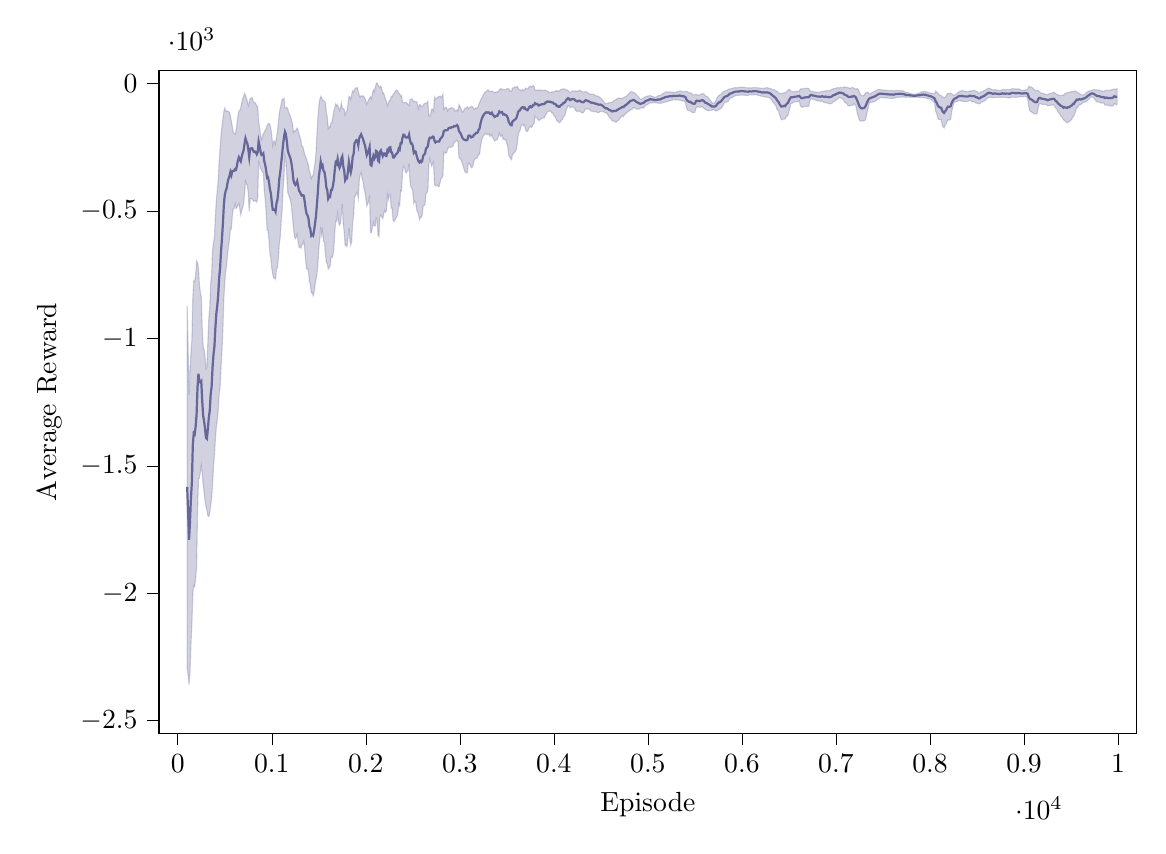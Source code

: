 % This file was created by tikzplotlib v0.9.1.
\begin{tikzpicture}

\definecolor{color0}{rgb}{1,0.498,0.055}
\definecolor{color1}{rgb}{0.122,0.467,0.706}

\begin{axis}[
compat=newest,
tick align=outside,
tick pos=left,
x grid style={white!69.02!black},
xmin=-200, xmax=10200.00,
xtick style={color=black},
y grid style={white!69.02!black},
ymin=-2550.00, ymax=50.00,
ytick style={color=black},
scaled y ticks=true,
scaled y ticks=base 10:-3,
width=14cm,
height=10cm,
xlabel=Episode,
ylabel=Average Reward,
%y label style={at={(-0.2,0.5)}}
]

\path [draw=blue!20!gray, fill=blue!20!gray, opacity=0.3]
(axis cs:100,-2293.9)
--(axis cs:100,-871.441)
--(axis cs:110,-1046.246)
--(axis cs:120,-1222.555)
--(axis cs:130,-1129.117)
--(axis cs:140,-1055.482)
--(axis cs:150,-1008.552)
--(axis cs:160,-840.538)
--(axis cs:170,-774.611)
--(axis cs:180,-777.719)
--(axis cs:190,-751.388)
--(axis cs:200,-697.044)
--(axis cs:210,-703.022)
--(axis cs:220,-724.943)
--(axis cs:230,-790.314)
--(axis cs:240,-819.211)
--(axis cs:250,-838.177)
--(axis cs:260,-961.242)
--(axis cs:270,-1032.816)
--(axis cs:280,-1044.192)
--(axis cs:290,-1070.416)
--(axis cs:300,-1119.254)
--(axis cs:310,-1114.138)
--(axis cs:320,-1014.129)
--(axis cs:330,-923.341)
--(axis cs:340,-880.965)
--(axis cs:350,-785.676)
--(axis cs:360,-751.487)
--(axis cs:370,-655.035)
--(axis cs:380,-623.95)
--(axis cs:390,-603.44)
--(axis cs:400,-522.469)
--(axis cs:410,-459.254)
--(axis cs:420,-422.226)
--(axis cs:430,-379.973)
--(axis cs:440,-309.907)
--(axis cs:450,-254.455)
--(axis cs:460,-204.104)
--(axis cs:470,-169.242)
--(axis cs:480,-140.536)
--(axis cs:490,-110.114)
--(axis cs:500,-97.032)
--(axis cs:510,-107.549)
--(axis cs:520,-110.116)
--(axis cs:530,-108.291)
--(axis cs:540,-111.387)
--(axis cs:550,-112.778)
--(axis cs:560,-128.012)
--(axis cs:570,-148.968)
--(axis cs:580,-169.784)
--(axis cs:590,-194.105)
--(axis cs:600,-194.973)
--(axis cs:610,-199.733)
--(axis cs:620,-186.604)
--(axis cs:630,-155.909)
--(axis cs:640,-127.443)
--(axis cs:650,-109.028)
--(axis cs:660,-106.278)
--(axis cs:670,-95.886)
--(axis cs:680,-75.063)
--(axis cs:690,-59.139)
--(axis cs:700,-53.334)
--(axis cs:710,-39.624)
--(axis cs:720,-46.033)
--(axis cs:730,-59.105)
--(axis cs:740,-70.326)
--(axis cs:750,-87.801)
--(axis cs:760,-75.775)
--(axis cs:770,-59.671)
--(axis cs:780,-57.638)
--(axis cs:790,-55.959)
--(axis cs:800,-66.516)
--(axis cs:810,-75.237)
--(axis cs:820,-75.088)
--(axis cs:830,-79.78)
--(axis cs:840,-90.23)
--(axis cs:850,-90.52)
--(axis cs:860,-146.8)
--(axis cs:870,-174.305)
--(axis cs:880,-201.411)
--(axis cs:890,-220.397)
--(axis cs:900,-209.678)
--(axis cs:910,-197.954)
--(axis cs:920,-191.275)
--(axis cs:930,-183.879)
--(axis cs:940,-177.145)
--(axis cs:950,-164.896)
--(axis cs:960,-159.282)
--(axis cs:970,-156.347)
--(axis cs:980,-162.896)
--(axis cs:990,-176.284)
--(axis cs:1000,-206.641)
--(axis cs:1010,-243.389)
--(axis cs:1020,-226.938)
--(axis cs:1030,-225.669)
--(axis cs:1040,-238.162)
--(axis cs:1050,-212.882)
--(axis cs:1060,-189.642)
--(axis cs:1070,-154.027)
--(axis cs:1080,-116.573)
--(axis cs:1090,-95.94)
--(axis cs:1100,-81.768)
--(axis cs:1110,-62.072)
--(axis cs:1120,-62.798)
--(axis cs:1130,-59.006)
--(axis cs:1140,-95.716)
--(axis cs:1150,-96.992)
--(axis cs:1160,-94.252)
--(axis cs:1170,-99.326)
--(axis cs:1180,-114.164)
--(axis cs:1190,-121.991)
--(axis cs:1200,-130.688)
--(axis cs:1210,-145.668)
--(axis cs:1220,-158.4)
--(axis cs:1230,-192.421)
--(axis cs:1240,-185.096)
--(axis cs:1250,-187.268)
--(axis cs:1260,-181.343)
--(axis cs:1270,-175.513)
--(axis cs:1280,-183.899)
--(axis cs:1290,-199.258)
--(axis cs:1300,-210.137)
--(axis cs:1310,-225.396)
--(axis cs:1320,-248.028)
--(axis cs:1330,-247.576)
--(axis cs:1340,-262.336)
--(axis cs:1350,-278.854)
--(axis cs:1360,-288.474)
--(axis cs:1370,-296.682)
--(axis cs:1380,-310.157)
--(axis cs:1390,-320.602)
--(axis cs:1400,-345.012)
--(axis cs:1410,-354.951)
--(axis cs:1420,-372.878)
--(axis cs:1430,-364.818)
--(axis cs:1440,-360.52)
--(axis cs:1450,-333.707)
--(axis cs:1460,-309.971)
--(axis cs:1470,-273.762)
--(axis cs:1480,-200.035)
--(axis cs:1490,-139.018)
--(axis cs:1500,-86.659)
--(axis cs:1510,-63.918)
--(axis cs:1520,-51.473)
--(axis cs:1530,-56.764)
--(axis cs:1540,-64.544)
--(axis cs:1550,-67.863)
--(axis cs:1560,-71.359)
--(axis cs:1570,-75.108)
--(axis cs:1580,-113.878)
--(axis cs:1590,-131.617)
--(axis cs:1600,-176.777)
--(axis cs:1610,-169.104)
--(axis cs:1620,-172.976)
--(axis cs:1630,-154.773)
--(axis cs:1640,-153.039)
--(axis cs:1650,-130.692)
--(axis cs:1660,-107.909)
--(axis cs:1670,-96.62)
--(axis cs:1680,-81.319)
--(axis cs:1690,-89.26)
--(axis cs:1700,-82.811)
--(axis cs:1710,-97.988)
--(axis cs:1720,-106.264)
--(axis cs:1730,-93.723)
--(axis cs:1740,-76.664)
--(axis cs:1750,-99.057)
--(axis cs:1760,-98.353)
--(axis cs:1770,-101.211)
--(axis cs:1780,-123.915)
--(axis cs:1790,-113.089)
--(axis cs:1800,-107.179)
--(axis cs:1810,-80.815)
--(axis cs:1820,-51.155)
--(axis cs:1830,-53.198)
--(axis cs:1840,-62.892)
--(axis cs:1850,-43.669)
--(axis cs:1860,-29.119)
--(axis cs:1870,-33.721)
--(axis cs:1880,-24.476)
--(axis cs:1890,-17.718)
--(axis cs:1900,-18.109)
--(axis cs:1910,-16.966)
--(axis cs:1920,-32.296)
--(axis cs:1930,-47.104)
--(axis cs:1940,-54.624)
--(axis cs:1950,-48.346)
--(axis cs:1960,-49.758)
--(axis cs:1970,-48.802)
--(axis cs:1980,-52.123)
--(axis cs:1990,-58.25)
--(axis cs:2000,-68.533)
--(axis cs:2010,-82.06)
--(axis cs:2020,-73.103)
--(axis cs:2030,-64.577)
--(axis cs:2040,-59.454)
--(axis cs:2050,-52.538)
--(axis cs:2060,-59.942)
--(axis cs:2070,-41.246)
--(axis cs:2080,-25.07)
--(axis cs:2090,-32.858)
--(axis cs:2100,-17.511)
--(axis cs:2110,-1.727)
--(axis cs:2120,1.895)
--(axis cs:2130,-8.087)
--(axis cs:2140,-12.872)
--(axis cs:2150,-17.017)
--(axis cs:2160,-10.119)
--(axis cs:2170,-23.455)
--(axis cs:2180,-38.996)
--(axis cs:2190,-36.955)
--(axis cs:2200,-51.423)
--(axis cs:2210,-61.407)
--(axis cs:2220,-71.571)
--(axis cs:2230,-87.185)
--(axis cs:2240,-78.184)
--(axis cs:2250,-68.252)
--(axis cs:2260,-65.133)
--(axis cs:2270,-51.04)
--(axis cs:2280,-53.464)
--(axis cs:2290,-42.831)
--(axis cs:2300,-39.426)
--(axis cs:2310,-32.799)
--(axis cs:2320,-28.206)
--(axis cs:2330,-26.598)
--(axis cs:2340,-29.365)
--(axis cs:2350,-40.135)
--(axis cs:2360,-39.901)
--(axis cs:2370,-49.594)
--(axis cs:2380,-47.38)
--(axis cs:2390,-74.374)
--(axis cs:2400,-76.407)
--(axis cs:2410,-75.994)
--(axis cs:2420,-75.953)
--(axis cs:2430,-74.186)
--(axis cs:2440,-78.677)
--(axis cs:2450,-83.808)
--(axis cs:2460,-87.413)
--(axis cs:2470,-63.962)
--(axis cs:2480,-63.924)
--(axis cs:2490,-60.217)
--(axis cs:2500,-66.167)
--(axis cs:2510,-72.374)
--(axis cs:2520,-70.098)
--(axis cs:2530,-72.531)
--(axis cs:2540,-71.279)
--(axis cs:2550,-85.642)
--(axis cs:2560,-99.443)
--(axis cs:2570,-83.814)
--(axis cs:2580,-83.871)
--(axis cs:2590,-92.045)
--(axis cs:2600,-90.188)
--(axis cs:2610,-86.816)
--(axis cs:2620,-79.88)
--(axis cs:2630,-78.58)
--(axis cs:2640,-77.447)
--(axis cs:2650,-76.406)
--(axis cs:2660,-69.876)
--(axis cs:2670,-124.767)
--(axis cs:2680,-129.809)
--(axis cs:2690,-119.64)
--(axis cs:2700,-101.359)
--(axis cs:2710,-100.586)
--(axis cs:2720,-108.794)
--(axis cs:2730,-53.486)
--(axis cs:2740,-61.248)
--(axis cs:2750,-58.003)
--(axis cs:2760,-57.539)
--(axis cs:2770,-52.219)
--(axis cs:2780,-51.918)
--(axis cs:2790,-49.722)
--(axis cs:2800,-55.445)
--(axis cs:2810,-50.382)
--(axis cs:2820,-41.922)
--(axis cs:2830,-103.27)
--(axis cs:2840,-98.036)
--(axis cs:2850,-93.505)
--(axis cs:2860,-95.657)
--(axis cs:2870,-107.796)
--(axis cs:2880,-100.453)
--(axis cs:2890,-99.013)
--(axis cs:2900,-97.741)
--(axis cs:2910,-95.491)
--(axis cs:2920,-95.815)
--(axis cs:2930,-97.627)
--(axis cs:2940,-101.767)
--(axis cs:2950,-108.626)
--(axis cs:2960,-107.222)
--(axis cs:2970,-103.46)
--(axis cs:2980,-109.588)
--(axis cs:2990,-83.316)
--(axis cs:3000,-89.856)
--(axis cs:3010,-97.184)
--(axis cs:3020,-106.916)
--(axis cs:3030,-112.839)
--(axis cs:3040,-108.915)
--(axis cs:3050,-99.202)
--(axis cs:3060,-97.102)
--(axis cs:3070,-95.709)
--(axis cs:3080,-92.149)
--(axis cs:3090,-99.276)
--(axis cs:3100,-94.696)
--(axis cs:3110,-92.838)
--(axis cs:3120,-92.15)
--(axis cs:3130,-89.924)
--(axis cs:3140,-95.794)
--(axis cs:3150,-100.231)
--(axis cs:3160,-101.832)
--(axis cs:3170,-95.722)
--(axis cs:3180,-96.008)
--(axis cs:3190,-95.458)
--(axis cs:3200,-85.783)
--(axis cs:3210,-75.023)
--(axis cs:3220,-66.517)
--(axis cs:3230,-57.959)
--(axis cs:3240,-53.048)
--(axis cs:3250,-45.389)
--(axis cs:3260,-38.178)
--(axis cs:3270,-34.681)
--(axis cs:3280,-31.388)
--(axis cs:3290,-28.718)
--(axis cs:3300,-24.786)
--(axis cs:3310,-30.847)
--(axis cs:3320,-31.255)
--(axis cs:3330,-32.686)
--(axis cs:3340,-29.788)
--(axis cs:3350,-31.34)
--(axis cs:3360,-34.612)
--(axis cs:3370,-37.554)
--(axis cs:3380,-34.815)
--(axis cs:3390,-33.358)
--(axis cs:3400,-35.076)
--(axis cs:3410,-31.146)
--(axis cs:3420,-25.612)
--(axis cs:3430,-21.319)
--(axis cs:3440,-20.703)
--(axis cs:3450,-24.728)
--(axis cs:3460,-23.296)
--(axis cs:3470,-23.966)
--(axis cs:3480,-24.975)
--(axis cs:3490,-24.087)
--(axis cs:3500,-22.033)
--(axis cs:3510,-19.897)
--(axis cs:3520,-21.503)
--(axis cs:3530,-26.553)
--(axis cs:3540,-31.735)
--(axis cs:3550,-29.867)
--(axis cs:3560,-18.675)
--(axis cs:3570,-17.686)
--(axis cs:3580,-14.69)
--(axis cs:3590,-14.26)
--(axis cs:3600,-14.02)
--(axis cs:3610,-10.987)
--(axis cs:3620,-19.225)
--(axis cs:3630,-22.922)
--(axis cs:3640,-25.826)
--(axis cs:3650,-28.949)
--(axis cs:3660,-26.157)
--(axis cs:3670,-23.894)
--(axis cs:3680,-28.295)
--(axis cs:3690,-25.736)
--(axis cs:3700,-18.303)
--(axis cs:3710,-20.603)
--(axis cs:3720,-21.445)
--(axis cs:3730,-17.726)
--(axis cs:3740,-12.25)
--(axis cs:3750,-10.855)
--(axis cs:3760,-14.153)
--(axis cs:3770,-12.682)
--(axis cs:3780,-8.501)
--(axis cs:3790,-12.185)
--(axis cs:3800,-25.846)
--(axis cs:3810,-27.936)
--(axis cs:3820,-26.112)
--(axis cs:3830,-26.326)
--(axis cs:3840,-27.819)
--(axis cs:3850,-25.397)
--(axis cs:3860,-26.238)
--(axis cs:3870,-26.265)
--(axis cs:3880,-28.556)
--(axis cs:3890,-27.01)
--(axis cs:3900,-27.151)
--(axis cs:3910,-26.181)
--(axis cs:3920,-29.391)
--(axis cs:3930,-30.285)
--(axis cs:3940,-32.638)
--(axis cs:3950,-34.526)
--(axis cs:3960,-35.876)
--(axis cs:3970,-36.494)
--(axis cs:3980,-32.796)
--(axis cs:3990,-33.314)
--(axis cs:4000,-32.378)
--(axis cs:4010,-32.336)
--(axis cs:4020,-28.087)
--(axis cs:4030,-30.907)
--(axis cs:4040,-28.492)
--(axis cs:4050,-30.606)
--(axis cs:4060,-29.624)
--(axis cs:4070,-24.007)
--(axis cs:4080,-23.163)
--(axis cs:4090,-22.456)
--(axis cs:4100,-21.803)
--(axis cs:4110,-21.934)
--(axis cs:4120,-23.879)
--(axis cs:4130,-24.592)
--(axis cs:4140,-25.881)
--(axis cs:4150,-28.401)
--(axis cs:4160,-30.573)
--(axis cs:4170,-35.941)
--(axis cs:4180,-34.643)
--(axis cs:4190,-31.602)
--(axis cs:4200,-30.109)
--(axis cs:4210,-29.492)
--(axis cs:4220,-30.12)
--(axis cs:4230,-29.201)
--(axis cs:4240,-30.165)
--(axis cs:4250,-31.032)
--(axis cs:4260,-29.548)
--(axis cs:4270,-27.033)
--(axis cs:4280,-27.384)
--(axis cs:4290,-30.99)
--(axis cs:4300,-31.482)
--(axis cs:4310,-33.267)
--(axis cs:4320,-33.187)
--(axis cs:4330,-32.739)
--(axis cs:4340,-31.897)
--(axis cs:4350,-34.146)
--(axis cs:4360,-36.961)
--(axis cs:4370,-38.805)
--(axis cs:4380,-42.508)
--(axis cs:4390,-41.317)
--(axis cs:4400,-43.952)
--(axis cs:4410,-42.525)
--(axis cs:4420,-42.723)
--(axis cs:4430,-44.501)
--(axis cs:4440,-48.454)
--(axis cs:4450,-48.711)
--(axis cs:4460,-48.818)
--(axis cs:4470,-51.044)
--(axis cs:4480,-52.252)
--(axis cs:4490,-55.715)
--(axis cs:4500,-57.346)
--(axis cs:4510,-62.05)
--(axis cs:4520,-65.767)
--(axis cs:4530,-72.128)
--(axis cs:4540,-76.602)
--(axis cs:4550,-79.798)
--(axis cs:4560,-79.515)
--(axis cs:4570,-78.531)
--(axis cs:4580,-75.327)
--(axis cs:4590,-77.33)
--(axis cs:4600,-74.272)
--(axis cs:4610,-74.328)
--(axis cs:4620,-74.194)
--(axis cs:4630,-70.838)
--(axis cs:4640,-67.842)
--(axis cs:4650,-64.606)
--(axis cs:4660,-64.104)
--(axis cs:4670,-60.203)
--(axis cs:4680,-59.537)
--(axis cs:4690,-57.367)
--(axis cs:4700,-58.425)
--(axis cs:4710,-58.127)
--(axis cs:4720,-58.991)
--(axis cs:4730,-57.648)
--(axis cs:4740,-55.583)
--(axis cs:4750,-55.16)
--(axis cs:4760,-51.932)
--(axis cs:4770,-51.029)
--(axis cs:4780,-46.282)
--(axis cs:4790,-43.305)
--(axis cs:4800,-38.445)
--(axis cs:4810,-34.943)
--(axis cs:4820,-32.064)
--(axis cs:4830,-32.663)
--(axis cs:4840,-34.475)
--(axis cs:4850,-35.909)
--(axis cs:4860,-38.257)
--(axis cs:4870,-40.743)
--(axis cs:4880,-45.882)
--(axis cs:4890,-48.987)
--(axis cs:4900,-53.164)
--(axis cs:4910,-57.674)
--(axis cs:4920,-62.978)
--(axis cs:4930,-62.854)
--(axis cs:4940,-59.517)
--(axis cs:4950,-57.816)
--(axis cs:4960,-55.718)
--(axis cs:4970,-53.04)
--(axis cs:4980,-52.013)
--(axis cs:4990,-50.699)
--(axis cs:5000,-49.654)
--(axis cs:5010,-49.331)
--(axis cs:5020,-48.346)
--(axis cs:5030,-47.77)
--(axis cs:5040,-50.212)
--(axis cs:5050,-51.802)
--(axis cs:5060,-52.9)
--(axis cs:5070,-54.046)
--(axis cs:5080,-54.174)
--(axis cs:5090,-53.183)
--(axis cs:5100,-51.457)
--(axis cs:5110,-48.515)
--(axis cs:5120,-47.426)
--(axis cs:5130,-47.244)
--(axis cs:5140,-45.468)
--(axis cs:5150,-42.069)
--(axis cs:5160,-39.628)
--(axis cs:5170,-39.036)
--(axis cs:5180,-36.099)
--(axis cs:5190,-33.852)
--(axis cs:5200,-33.427)
--(axis cs:5210,-33.636)
--(axis cs:5220,-33.764)
--(axis cs:5230,-33.107)
--(axis cs:5240,-33.361)
--(axis cs:5250,-34.336)
--(axis cs:5260,-35.468)
--(axis cs:5270,-34.102)
--(axis cs:5280,-34.892)
--(axis cs:5290,-35.758)
--(axis cs:5300,-35.49)
--(axis cs:5310,-32.914)
--(axis cs:5320,-31.504)
--(axis cs:5330,-31.072)
--(axis cs:5340,-30.005)
--(axis cs:5350,-30.245)
--(axis cs:5360,-30.588)
--(axis cs:5370,-32.344)
--(axis cs:5380,-32.014)
--(axis cs:5390,-32.754)
--(axis cs:5400,-32.122)
--(axis cs:5410,-30.909)
--(axis cs:5420,-32.322)
--(axis cs:5430,-34.996)
--(axis cs:5440,-38.156)
--(axis cs:5450,-36.929)
--(axis cs:5460,-38.243)
--(axis cs:5470,-41.636)
--(axis cs:5480,-44.628)
--(axis cs:5490,-45.122)
--(axis cs:5500,-45.541)
--(axis cs:5510,-42.546)
--(axis cs:5520,-44.188)
--(axis cs:5530,-45.725)
--(axis cs:5540,-44.789)
--(axis cs:5550,-45.79)
--(axis cs:5560,-43.506)
--(axis cs:5570,-41.859)
--(axis cs:5580,-40.284)
--(axis cs:5590,-40.369)
--(axis cs:5600,-42.719)
--(axis cs:5610,-48.149)
--(axis cs:5620,-50.395)
--(axis cs:5630,-51.367)
--(axis cs:5640,-55.313)
--(axis cs:5650,-58.976)
--(axis cs:5660,-64.607)
--(axis cs:5670,-68.357)
--(axis cs:5680,-75.463)
--(axis cs:5690,-77.774)
--(axis cs:5700,-77.413)
--(axis cs:5710,-76.737)
--(axis cs:5720,-71.065)
--(axis cs:5730,-61.996)
--(axis cs:5740,-54.157)
--(axis cs:5750,-48.912)
--(axis cs:5760,-45.743)
--(axis cs:5770,-44.753)
--(axis cs:5780,-41.472)
--(axis cs:5790,-36.632)
--(axis cs:5800,-32.988)
--(axis cs:5810,-31.902)
--(axis cs:5820,-29.944)
--(axis cs:5830,-28.407)
--(axis cs:5840,-27.481)
--(axis cs:5850,-24.892)
--(axis cs:5860,-22.788)
--(axis cs:5870,-22.635)
--(axis cs:5880,-21.449)
--(axis cs:5890,-20.018)
--(axis cs:5900,-19.832)
--(axis cs:5910,-18.055)
--(axis cs:5920,-17.054)
--(axis cs:5930,-17.188)
--(axis cs:5940,-16.993)
--(axis cs:5950,-17.546)
--(axis cs:5960,-16.254)
--(axis cs:5970,-15.829)
--(axis cs:5980,-15.758)
--(axis cs:5990,-15.453)
--(axis cs:6000,-14.432)
--(axis cs:6010,-15.105)
--(axis cs:6020,-16.058)
--(axis cs:6030,-16.311)
--(axis cs:6040,-16.696)
--(axis cs:6050,-17.128)
--(axis cs:6060,-17.567)
--(axis cs:6070,-18.111)
--(axis cs:6080,-17.087)
--(axis cs:6090,-17.71)
--(axis cs:6100,-18.225)
--(axis cs:6110,-17.73)
--(axis cs:6120,-16.508)
--(axis cs:6130,-16.692)
--(axis cs:6140,-16.845)
--(axis cs:6150,-17.021)
--(axis cs:6160,-17.761)
--(axis cs:6170,-17.189)
--(axis cs:6180,-18.25)
--(axis cs:6190,-17.888)
--(axis cs:6200,-18.859)
--(axis cs:6210,-19.912)
--(axis cs:6220,-20.43)
--(axis cs:6230,-18.697)
--(axis cs:6240,-18.57)
--(axis cs:6250,-17.999)
--(axis cs:6260,-17.185)
--(axis cs:6270,-17.137)
--(axis cs:6280,-18.204)
--(axis cs:6290,-19.424)
--(axis cs:6300,-20.24)
--(axis cs:6310,-20.737)
--(axis cs:6320,-23.309)
--(axis cs:6330,-25.203)
--(axis cs:6340,-24.13)
--(axis cs:6350,-25.888)
--(axis cs:6360,-29.387)
--(axis cs:6370,-29.131)
--(axis cs:6380,-32.551)
--(axis cs:6390,-37.447)
--(axis cs:6400,-38.733)
--(axis cs:6410,-39.199)
--(axis cs:6420,-39.493)
--(axis cs:6430,-38.957)
--(axis cs:6440,-38.138)
--(axis cs:6450,-36.549)
--(axis cs:6460,-38.806)
--(axis cs:6470,-34.336)
--(axis cs:6480,-30.209)
--(axis cs:6490,-27.154)
--(axis cs:6500,-23.486)
--(axis cs:6510,-24.126)
--(axis cs:6520,-30.532)
--(axis cs:6530,-31.553)
--(axis cs:6540,-32.65)
--(axis cs:6550,-33.196)
--(axis cs:6560,-32.319)
--(axis cs:6570,-31.33)
--(axis cs:6580,-31.103)
--(axis cs:6590,-30.319)
--(axis cs:6600,-30.49)
--(axis cs:6610,-30.919)
--(axis cs:6620,-23.053)
--(axis cs:6630,-21.111)
--(axis cs:6640,-22.417)
--(axis cs:6650,-20.962)
--(axis cs:6660,-20.292)
--(axis cs:6670,-20.205)
--(axis cs:6680,-19.52)
--(axis cs:6690,-19.421)
--(axis cs:6700,-19.624)
--(axis cs:6710,-19.653)
--(axis cs:6720,-25.332)
--(axis cs:6730,-31.602)
--(axis cs:6740,-31.115)
--(axis cs:6750,-32.538)
--(axis cs:6760,-32.824)
--(axis cs:6770,-33.109)
--(axis cs:6780,-34.314)
--(axis cs:6790,-34.056)
--(axis cs:6800,-35.169)
--(axis cs:6810,-34.659)
--(axis cs:6820,-34.326)
--(axis cs:6830,-34.043)
--(axis cs:6840,-33.319)
--(axis cs:6850,-32.097)
--(axis cs:6860,-31.5)
--(axis cs:6870,-30.785)
--(axis cs:6880,-30.225)
--(axis cs:6890,-29.322)
--(axis cs:6900,-28.235)
--(axis cs:6910,-28.947)
--(axis cs:6920,-28.986)
--(axis cs:6930,-28.738)
--(axis cs:6940,-26.971)
--(axis cs:6950,-25.424)
--(axis cs:6960,-23.559)
--(axis cs:6970,-21.29)
--(axis cs:6980,-20.806)
--(axis cs:6990,-20.164)
--(axis cs:7000,-18.444)
--(axis cs:7010,-17.457)
--(axis cs:7020,-16.723)
--(axis cs:7030,-17.452)
--(axis cs:7040,-17.77)
--(axis cs:7050,-15.593)
--(axis cs:7060,-16.243)
--(axis cs:7070,-16.7)
--(axis cs:7080,-16.996)
--(axis cs:7090,-13.12)
--(axis cs:7100,-15.204)
--(axis cs:7110,-16.345)
--(axis cs:7120,-15.988)
--(axis cs:7130,-17.101)
--(axis cs:7140,-18.423)
--(axis cs:7150,-19.568)
--(axis cs:7160,-18.501)
--(axis cs:7170,-16.661)
--(axis cs:7180,-16.264)
--(axis cs:7190,-18.891)
--(axis cs:7200,-20.367)
--(axis cs:7210,-22.404)
--(axis cs:7220,-21.403)
--(axis cs:7230,-20.256)
--(axis cs:7240,-26.621)
--(axis cs:7250,-33.757)
--(axis cs:7260,-41.815)
--(axis cs:7270,-48.058)
--(axis cs:7280,-48.733)
--(axis cs:7290,-47.813)
--(axis cs:7300,-46.635)
--(axis cs:7310,-40.509)
--(axis cs:7320,-35.985)
--(axis cs:7330,-35.016)
--(axis cs:7340,-34.549)
--(axis cs:7350,-40.862)
--(axis cs:7360,-41.158)
--(axis cs:7370,-39.696)
--(axis cs:7380,-37.209)
--(axis cs:7390,-35.837)
--(axis cs:7400,-33.342)
--(axis cs:7410,-31.341)
--(axis cs:7420,-30.001)
--(axis cs:7430,-27.983)
--(axis cs:7440,-25.341)
--(axis cs:7450,-24.421)
--(axis cs:7460,-23.506)
--(axis cs:7470,-24.26)
--(axis cs:7480,-25.617)
--(axis cs:7490,-25.912)
--(axis cs:7500,-26.009)
--(axis cs:7510,-26.757)
--(axis cs:7520,-27.316)
--(axis cs:7530,-26.876)
--(axis cs:7540,-28.147)
--(axis cs:7550,-27.833)
--(axis cs:7560,-28.247)
--(axis cs:7570,-28.071)
--(axis cs:7580,-28.531)
--(axis cs:7590,-27.868)
--(axis cs:7600,-28.793)
--(axis cs:7610,-30.284)
--(axis cs:7620,-29.043)
--(axis cs:7630,-28.804)
--(axis cs:7640,-27.469)
--(axis cs:7650,-27.711)
--(axis cs:7660,-27.905)
--(axis cs:7670,-28.406)
--(axis cs:7680,-27.964)
--(axis cs:7690,-28.449)
--(axis cs:7700,-28.962)
--(axis cs:7710,-28.832)
--(axis cs:7720,-30.572)
--(axis cs:7730,-32.756)
--(axis cs:7740,-35.317)
--(axis cs:7750,-36.19)
--(axis cs:7760,-36.453)
--(axis cs:7770,-36.794)
--(axis cs:7780,-37.892)
--(axis cs:7790,-39.743)
--(axis cs:7800,-40.391)
--(axis cs:7810,-41.481)
--(axis cs:7820,-42.36)
--(axis cs:7830,-42.856)
--(axis cs:7840,-42.584)
--(axis cs:7850,-42.201)
--(axis cs:7860,-40.887)
--(axis cs:7870,-40.046)
--(axis cs:7880,-38.543)
--(axis cs:7890,-37.315)
--(axis cs:7900,-35.216)
--(axis cs:7910,-33.404)
--(axis cs:7920,-32.983)
--(axis cs:7930,-32.123)
--(axis cs:7940,-32.184)
--(axis cs:7950,-32.494)
--(axis cs:7960,-33.021)
--(axis cs:7970,-33.824)
--(axis cs:7980,-35.15)
--(axis cs:7990,-36.497)
--(axis cs:8000,-37.958)
--(axis cs:8010,-38.996)
--(axis cs:8020,-37.935)
--(axis cs:8030,-39.994)
--(axis cs:8040,-41.272)
--(axis cs:8050,-40.798)
--(axis cs:8060,-30.38)
--(axis cs:8070,-33.23)
--(axis cs:8080,-36.035)
--(axis cs:8090,-41.291)
--(axis cs:8100,-44.917)
--(axis cs:8110,-47.603)
--(axis cs:8120,-48.364)
--(axis cs:8130,-51.521)
--(axis cs:8140,-53.727)
--(axis cs:8150,-56.509)
--(axis cs:8160,-55.364)
--(axis cs:8170,-50.132)
--(axis cs:8180,-43.587)
--(axis cs:8190,-38.754)
--(axis cs:8200,-39.771)
--(axis cs:8210,-39.333)
--(axis cs:8220,-38.356)
--(axis cs:8230,-40.54)
--(axis cs:8240,-43.84)
--(axis cs:8250,-46.291)
--(axis cs:8260,-46.759)
--(axis cs:8270,-44.18)
--(axis cs:8280,-43.066)
--(axis cs:8290,-37.225)
--(axis cs:8300,-35.541)
--(axis cs:8310,-32.455)
--(axis cs:8320,-31.929)
--(axis cs:8330,-29.229)
--(axis cs:8340,-28.684)
--(axis cs:8350,-28.924)
--(axis cs:8360,-30.274)
--(axis cs:8370,-30.673)
--(axis cs:8380,-30.904)
--(axis cs:8390,-32.748)
--(axis cs:8400,-32.907)
--(axis cs:8410,-32.592)
--(axis cs:8420,-29.462)
--(axis cs:8430,-30.871)
--(axis cs:8440,-29.932)
--(axis cs:8450,-27.918)
--(axis cs:8460,-27.593)
--(axis cs:8470,-27.562)
--(axis cs:8480,-28.613)
--(axis cs:8490,-31.393)
--(axis cs:8500,-31.541)
--(axis cs:8510,-35.004)
--(axis cs:8520,-38.673)
--(axis cs:8530,-37.439)
--(axis cs:8540,-33.738)
--(axis cs:8550,-33.044)
--(axis cs:8560,-31.55)
--(axis cs:8570,-28.857)
--(axis cs:8580,-27.659)
--(axis cs:8590,-26.201)
--(axis cs:8600,-22.933)
--(axis cs:8610,-21.185)
--(axis cs:8620,-19.994)
--(axis cs:8630,-18.711)
--(axis cs:8640,-20.807)
--(axis cs:8650,-22.564)
--(axis cs:8660,-23.912)
--(axis cs:8670,-26.085)
--(axis cs:8680,-25.61)
--(axis cs:8690,-24.691)
--(axis cs:8700,-25.44)
--(axis cs:8710,-26.075)
--(axis cs:8720,-26.668)
--(axis cs:8730,-29.044)
--(axis cs:8740,-28.55)
--(axis cs:8750,-27.008)
--(axis cs:8760,-26.271)
--(axis cs:8770,-24.697)
--(axis cs:8780,-25.506)
--(axis cs:8790,-24.379)
--(axis cs:8800,-26.089)
--(axis cs:8810,-24.753)
--(axis cs:8820,-24.416)
--(axis cs:8830,-24.143)
--(axis cs:8840,-24.44)
--(axis cs:8850,-24.799)
--(axis cs:8860,-22.375)
--(axis cs:8870,-21.445)
--(axis cs:8880,-20.57)
--(axis cs:8890,-21.996)
--(axis cs:8900,-21.657)
--(axis cs:8910,-22.002)
--(axis cs:8920,-22.299)
--(axis cs:8930,-21.923)
--(axis cs:8940,-22.113)
--(axis cs:8950,-21.937)
--(axis cs:8960,-24.507)
--(axis cs:8970,-26.248)
--(axis cs:8980,-26.102)
--(axis cs:8990,-26.483)
--(axis cs:9000,-26.557)
--(axis cs:9010,-27.212)
--(axis cs:9020,-25.193)
--(axis cs:9030,-25.412)
--(axis cs:9040,-21.423)
--(axis cs:9050,-13.3)
--(axis cs:9060,-11.788)
--(axis cs:9070,-14.443)
--(axis cs:9080,-14.508)
--(axis cs:9090,-17.173)
--(axis cs:9100,-21.193)
--(axis cs:9110,-24.711)
--(axis cs:9120,-27.152)
--(axis cs:9130,-28.318)
--(axis cs:9140,-27.828)
--(axis cs:9150,-26.4)
--(axis cs:9160,-32.971)
--(axis cs:9170,-34.329)
--(axis cs:9180,-38.39)
--(axis cs:9190,-38.473)
--(axis cs:9200,-38.732)
--(axis cs:9210,-39.661)
--(axis cs:9220,-42.275)
--(axis cs:9230,-43.007)
--(axis cs:9240,-43.332)
--(axis cs:9250,-44.39)
--(axis cs:9260,-41.974)
--(axis cs:9270,-40.314)
--(axis cs:9280,-39.423)
--(axis cs:9290,-38.402)
--(axis cs:9300,-37.619)
--(axis cs:9310,-35.885)
--(axis cs:9320,-34.994)
--(axis cs:9330,-37.931)
--(axis cs:9340,-41.497)
--(axis cs:9350,-42.736)
--(axis cs:9360,-44.628)
--(axis cs:9370,-45.856)
--(axis cs:9380,-47.645)
--(axis cs:9390,-47.879)
--(axis cs:9400,-47.884)
--(axis cs:9410,-45.866)
--(axis cs:9420,-46.9)
--(axis cs:9430,-42.471)
--(axis cs:9440,-39.551)
--(axis cs:9450,-38.453)
--(axis cs:9460,-36.731)
--(axis cs:9470,-35.168)
--(axis cs:9480,-35.011)
--(axis cs:9490,-34.101)
--(axis cs:9500,-31.939)
--(axis cs:9510,-33.284)
--(axis cs:9520,-31.232)
--(axis cs:9530,-31.712)
--(axis cs:9540,-29.814)
--(axis cs:9550,-29.476)
--(axis cs:9560,-34.505)
--(axis cs:9570,-35.608)
--(axis cs:9580,-37.424)
--(axis cs:9590,-40.1)
--(axis cs:9600,-42.462)
--(axis cs:9610,-44.278)
--(axis cs:9620,-45.293)
--(axis cs:9630,-44.798)
--(axis cs:9640,-44.834)
--(axis cs:9650,-41.789)
--(axis cs:9660,-37.404)
--(axis cs:9670,-34.037)
--(axis cs:9680,-32.216)
--(axis cs:9690,-30.478)
--(axis cs:9700,-29.659)
--(axis cs:9710,-28.392)
--(axis cs:9720,-26.546)
--(axis cs:9730,-25.775)
--(axis cs:9740,-25.161)
--(axis cs:9750,-24.277)
--(axis cs:9760,-25.173)
--(axis cs:9770,-25.105)
--(axis cs:9780,-25.746)
--(axis cs:9790,-26.121)
--(axis cs:9800,-26.638)
--(axis cs:9810,-27.673)
--(axis cs:9820,-29.997)
--(axis cs:9830,-30.106)
--(axis cs:9840,-31.138)
--(axis cs:9850,-30.789)
--(axis cs:9860,-29.217)
--(axis cs:9870,-28.03)
--(axis cs:9880,-26.982)
--(axis cs:9890,-27.979)
--(axis cs:9900,-28.431)
--(axis cs:9910,-27.329)
--(axis cs:9920,-26.141)
--(axis cs:9930,-25.944)
--(axis cs:9940,-23.759)
--(axis cs:9950,-23.103)
--(axis cs:9960,-22.786)
--(axis cs:9970,-22.376)
--(axis cs:9980,-22.269)
--(axis cs:9990,-20.55)
--(axis cs:9990,-83.336)
--(axis cs:9990,-83.336)
--(axis cs:9980,-83.803)
--(axis cs:9970,-81.611)
--(axis cs:9960,-78.571)
--(axis cs:9950,-86.857)
--(axis cs:9940,-89.433)
--(axis cs:9930,-88.923)
--(axis cs:9920,-88.189)
--(axis cs:9910,-86.816)
--(axis cs:9900,-87.646)
--(axis cs:9890,-85.345)
--(axis cs:9880,-84.413)
--(axis cs:9870,-85.083)
--(axis cs:9860,-85.484)
--(axis cs:9850,-77.454)
--(axis cs:9840,-76.991)
--(axis cs:9830,-76.71)
--(axis cs:9820,-77.318)
--(axis cs:9810,-75.599)
--(axis cs:9800,-73.516)
--(axis cs:9790,-73.805)
--(axis cs:9780,-73.584)
--(axis cs:9770,-71.158)
--(axis cs:9760,-65.45)
--(axis cs:9750,-61.698)
--(axis cs:9740,-55.556)
--(axis cs:9730,-53.833)
--(axis cs:9720,-52.621)
--(axis cs:9710,-54.701)
--(axis cs:9700,-57.31)
--(axis cs:9690,-62.876)
--(axis cs:9680,-65.182)
--(axis cs:9670,-69.268)
--(axis cs:9660,-72.318)
--(axis cs:9650,-73.611)
--(axis cs:9640,-74.008)
--(axis cs:9630,-73.613)
--(axis cs:9620,-78.297)
--(axis cs:9610,-80.847)
--(axis cs:9600,-83.935)
--(axis cs:9590,-82.55)
--(axis cs:9580,-89.224)
--(axis cs:9570,-94.407)
--(axis cs:9560,-93.311)
--(axis cs:9550,-109.421)
--(axis cs:9540,-118.154)
--(axis cs:9530,-129.465)
--(axis cs:9520,-130.957)
--(axis cs:9510,-138.846)
--(axis cs:9500,-144.243)
--(axis cs:9490,-146.581)
--(axis cs:9480,-151.864)
--(axis cs:9470,-151.3)
--(axis cs:9460,-155.282)
--(axis cs:9450,-152.226)
--(axis cs:9440,-149.47)
--(axis cs:9430,-143.927)
--(axis cs:9420,-143.634)
--(axis cs:9410,-136.89)
--(axis cs:9400,-130.146)
--(axis cs:9390,-128.342)
--(axis cs:9380,-119.37)
--(axis cs:9370,-116.552)
--(axis cs:9360,-110.497)
--(axis cs:9350,-100.597)
--(axis cs:9340,-98.239)
--(axis cs:9330,-92.253)
--(axis cs:9320,-86.333)
--(axis cs:9310,-84.771)
--(axis cs:9300,-84.762)
--(axis cs:9290,-84.713)
--(axis cs:9280,-86.808)
--(axis cs:9270,-86.879)
--(axis cs:9260,-88.006)
--(axis cs:9250,-87.668)
--(axis cs:9240,-83.035)
--(axis cs:9230,-83.035)
--(axis cs:9220,-82.898)
--(axis cs:9210,-82.366)
--(axis cs:9200,-82.355)
--(axis cs:9190,-81.623)
--(axis cs:9180,-79.862)
--(axis cs:9170,-79.241)
--(axis cs:9160,-82.066)
--(axis cs:9150,-98.552)
--(axis cs:9140,-117.491)
--(axis cs:9130,-119.924)
--(axis cs:9120,-119.715)
--(axis cs:9110,-119.178)
--(axis cs:9100,-117.278)
--(axis cs:9090,-114.953)
--(axis cs:9080,-111.457)
--(axis cs:9070,-110.62)
--(axis cs:9060,-106.561)
--(axis cs:9050,-90.863)
--(axis cs:9040,-60.513)
--(axis cs:9030,-52.922)
--(axis cs:9020,-52.388)
--(axis cs:9010,-51.35)
--(axis cs:9000,-51.196)
--(axis cs:8990,-52.445)
--(axis cs:8980,-52.464)
--(axis cs:8970,-52.975)
--(axis cs:8960,-53.158)
--(axis cs:8950,-52.667)
--(axis cs:8940,-53.51)
--(axis cs:8930,-54.197)
--(axis cs:8920,-55.136)
--(axis cs:8910,-54.882)
--(axis cs:8900,-54.425)
--(axis cs:8890,-53.977)
--(axis cs:8880,-53.665)
--(axis cs:8870,-53.697)
--(axis cs:8860,-55.339)
--(axis cs:8850,-56.841)
--(axis cs:8840,-57.163)
--(axis cs:8830,-56.159)
--(axis cs:8820,-55.836)
--(axis cs:8810,-55.15)
--(axis cs:8800,-55.451)
--(axis cs:8790,-54.604)
--(axis cs:8780,-54.056)
--(axis cs:8770,-53.498)
--(axis cs:8760,-54.414)
--(axis cs:8750,-54.846)
--(axis cs:8740,-54.699)
--(axis cs:8730,-54.914)
--(axis cs:8720,-54.902)
--(axis cs:8710,-54.972)
--(axis cs:8700,-54.623)
--(axis cs:8690,-54.384)
--(axis cs:8680,-54.714)
--(axis cs:8670,-56.646)
--(axis cs:8660,-54.585)
--(axis cs:8650,-54.5)
--(axis cs:8640,-54.819)
--(axis cs:8630,-54.101)
--(axis cs:8620,-55.809)
--(axis cs:8610,-58.127)
--(axis cs:8600,-62.099)
--(axis cs:8590,-64.507)
--(axis cs:8580,-68.718)
--(axis cs:8570,-70.419)
--(axis cs:8560,-72.858)
--(axis cs:8550,-72.67)
--(axis cs:8540,-76.768)
--(axis cs:8530,-79.557)
--(axis cs:8520,-79.855)
--(axis cs:8510,-79.374)
--(axis cs:8500,-77.972)
--(axis cs:8490,-77.554)
--(axis cs:8480,-74.666)
--(axis cs:8470,-72.848)
--(axis cs:8460,-71.317)
--(axis cs:8450,-72.692)
--(axis cs:8440,-69.609)
--(axis cs:8430,-66.052)
--(axis cs:8420,-66.788)
--(axis cs:8410,-69.548)
--(axis cs:8400,-70.886)
--(axis cs:8390,-71.043)
--(axis cs:8380,-70.982)
--(axis cs:8370,-71.312)
--(axis cs:8360,-71.436)
--(axis cs:8350,-71.262)
--(axis cs:8340,-69.25)
--(axis cs:8330,-69.322)
--(axis cs:8320,-68.39)
--(axis cs:8310,-66.814)
--(axis cs:8300,-67.83)
--(axis cs:8290,-71.138)
--(axis cs:8280,-72.543)
--(axis cs:8270,-73.075)
--(axis cs:8260,-73.6)
--(axis cs:8250,-81.477)
--(axis cs:8240,-97.211)
--(axis cs:8230,-114.327)
--(axis cs:8220,-141.848)
--(axis cs:8210,-143.511)
--(axis cs:8200,-143.988)
--(axis cs:8190,-143.816)
--(axis cs:8180,-152.314)
--(axis cs:8170,-161.531)
--(axis cs:8160,-165.049)
--(axis cs:8150,-174.93)
--(axis cs:8140,-171.422)
--(axis cs:8130,-163.46)
--(axis cs:8120,-142.53)
--(axis cs:8110,-141.898)
--(axis cs:8100,-141.388)
--(axis cs:8090,-140.578)
--(axis cs:8080,-130.275)
--(axis cs:8070,-116.181)
--(axis cs:8060,-108.488)
--(axis cs:8050,-78.641)
--(axis cs:8040,-71.516)
--(axis cs:8030,-69.113)
--(axis cs:8020,-67.275)
--(axis cs:8010,-62.448)
--(axis cs:8000,-61.336)
--(axis cs:7990,-61.107)
--(axis cs:7980,-60.451)
--(axis cs:7970,-59.995)
--(axis cs:7960,-58.323)
--(axis cs:7950,-56.785)
--(axis cs:7940,-56.344)
--(axis cs:7930,-55.344)
--(axis cs:7920,-55.826)
--(axis cs:7910,-56.052)
--(axis cs:7900,-55.091)
--(axis cs:7890,-55.522)
--(axis cs:7880,-55.013)
--(axis cs:7870,-54.078)
--(axis cs:7860,-54.351)
--(axis cs:7850,-54.323)
--(axis cs:7840,-54.205)
--(axis cs:7830,-54.478)
--(axis cs:7820,-54.187)
--(axis cs:7810,-54.252)
--(axis cs:7800,-54.191)
--(axis cs:7790,-54.225)
--(axis cs:7780,-54.275)
--(axis cs:7770,-53.999)
--(axis cs:7760,-53.636)
--(axis cs:7750,-54.367)
--(axis cs:7740,-54.223)
--(axis cs:7730,-53.656)
--(axis cs:7720,-53.299)
--(axis cs:7710,-53.465)
--(axis cs:7700,-53.942)
--(axis cs:7690,-53.388)
--(axis cs:7680,-53.367)
--(axis cs:7670,-53.812)
--(axis cs:7660,-54.765)
--(axis cs:7650,-54.622)
--(axis cs:7640,-54.835)
--(axis cs:7630,-56.547)
--(axis cs:7620,-57.872)
--(axis cs:7610,-58.793)
--(axis cs:7600,-58.211)
--(axis cs:7590,-58.6)
--(axis cs:7580,-58.566)
--(axis cs:7570,-58.834)
--(axis cs:7560,-57.822)
--(axis cs:7550,-56.972)
--(axis cs:7540,-57.809)
--(axis cs:7530,-56.588)
--(axis cs:7520,-56.647)
--(axis cs:7510,-56.306)
--(axis cs:7500,-55.808)
--(axis cs:7490,-55.234)
--(axis cs:7480,-55.382)
--(axis cs:7470,-55.728)
--(axis cs:7460,-57.828)
--(axis cs:7450,-61.013)
--(axis cs:7440,-63.854)
--(axis cs:7430,-66.787)
--(axis cs:7420,-68.747)
--(axis cs:7410,-71.762)
--(axis cs:7400,-72.023)
--(axis cs:7390,-73.299)
--(axis cs:7380,-74.281)
--(axis cs:7370,-73.996)
--(axis cs:7360,-75.469)
--(axis cs:7350,-82.16)
--(axis cs:7340,-101.633)
--(axis cs:7330,-115.778)
--(axis cs:7320,-134.194)
--(axis cs:7310,-144.802)
--(axis cs:7300,-146.394)
--(axis cs:7290,-146.748)
--(axis cs:7280,-147.597)
--(axis cs:7270,-148.109)
--(axis cs:7260,-147.93)
--(axis cs:7250,-145.123)
--(axis cs:7240,-133.572)
--(axis cs:7230,-121.004)
--(axis cs:7220,-102.887)
--(axis cs:7210,-85.874)
--(axis cs:7200,-82.17)
--(axis cs:7190,-79.437)
--(axis cs:7180,-86.07)
--(axis cs:7170,-85.504)
--(axis cs:7160,-86.976)
--(axis cs:7150,-87.317)
--(axis cs:7140,-88.673)
--(axis cs:7130,-87.985)
--(axis cs:7120,-81.063)
--(axis cs:7110,-77.061)
--(axis cs:7100,-75.347)
--(axis cs:7090,-74.386)
--(axis cs:7080,-62.212)
--(axis cs:7070,-61.505)
--(axis cs:7060,-57.543)
--(axis cs:7050,-57.875)
--(axis cs:7040,-54.596)
--(axis cs:7030,-56.336)
--(axis cs:7020,-62.561)
--(axis cs:7010,-62.674)
--(axis cs:7000,-65.496)
--(axis cs:6990,-69.817)
--(axis cs:6980,-70.473)
--(axis cs:6970,-72.129)
--(axis cs:6960,-77.2)
--(axis cs:6950,-79.11)
--(axis cs:6940,-79.721)
--(axis cs:6930,-80.215)
--(axis cs:6920,-78.262)
--(axis cs:6910,-77.52)
--(axis cs:6900,-76.848)
--(axis cs:6890,-74.253)
--(axis cs:6880,-75.833)
--(axis cs:6870,-74.212)
--(axis cs:6860,-70.543)
--(axis cs:6850,-69.125)
--(axis cs:6840,-70.751)
--(axis cs:6830,-70.082)
--(axis cs:6820,-68.75)
--(axis cs:6810,-69.222)
--(axis cs:6800,-67.181)
--(axis cs:6790,-67.231)
--(axis cs:6780,-63.914)
--(axis cs:6770,-63.53)
--(axis cs:6760,-62.852)
--(axis cs:6750,-62.217)
--(axis cs:6740,-59.727)
--(axis cs:6730,-61.586)
--(axis cs:6720,-74.237)
--(axis cs:6710,-89.865)
--(axis cs:6700,-89.887)
--(axis cs:6690,-89.738)
--(axis cs:6680,-89.837)
--(axis cs:6670,-90.88)
--(axis cs:6660,-91.436)
--(axis cs:6650,-93.076)
--(axis cs:6640,-94.069)
--(axis cs:6630,-92.681)
--(axis cs:6620,-84.717)
--(axis cs:6610,-67.478)
--(axis cs:6600,-70.935)
--(axis cs:6590,-71.293)
--(axis cs:6580,-72.601)
--(axis cs:6570,-72.779)
--(axis cs:6560,-72.726)
--(axis cs:6550,-73.686)
--(axis cs:6540,-77.093)
--(axis cs:6530,-77.841)
--(axis cs:6520,-79.134)
--(axis cs:6510,-97.369)
--(axis cs:6500,-111.143)
--(axis cs:6490,-125.64)
--(axis cs:6480,-128.747)
--(axis cs:6470,-131.935)
--(axis cs:6460,-139.847)
--(axis cs:6450,-139.434)
--(axis cs:6440,-140.478)
--(axis cs:6430,-142.004)
--(axis cs:6420,-142.917)
--(axis cs:6410,-133.469)
--(axis cs:6400,-123.393)
--(axis cs:6390,-109.234)
--(axis cs:6380,-104.827)
--(axis cs:6370,-99.605)
--(axis cs:6360,-85.808)
--(axis cs:6350,-83.489)
--(axis cs:6340,-77.343)
--(axis cs:6330,-72.809)
--(axis cs:6320,-67.126)
--(axis cs:6310,-63.444)
--(axis cs:6300,-58.352)
--(axis cs:6290,-56.041)
--(axis cs:6280,-55.225)
--(axis cs:6270,-53.896)
--(axis cs:6260,-53.002)
--(axis cs:6250,-53.769)
--(axis cs:6240,-52.997)
--(axis cs:6230,-50.973)
--(axis cs:6220,-51.175)
--(axis cs:6210,-50.863)
--(axis cs:6200,-49.09)
--(axis cs:6190,-47.882)
--(axis cs:6180,-47.884)
--(axis cs:6170,-47.021)
--(axis cs:6160,-44.656)
--(axis cs:6150,-43.669)
--(axis cs:6140,-43.721)
--(axis cs:6130,-44.478)
--(axis cs:6120,-44.794)
--(axis cs:6110,-44.877)
--(axis cs:6100,-45.116)
--(axis cs:6090,-45.016)
--(axis cs:6080,-45.232)
--(axis cs:6070,-46.985)
--(axis cs:6060,-47.233)
--(axis cs:6050,-47.463)
--(axis cs:6040,-46.685)
--(axis cs:6030,-46.617)
--(axis cs:6020,-45.782)
--(axis cs:6010,-45.813)
--(axis cs:6000,-45.283)
--(axis cs:5990,-45.835)
--(axis cs:5980,-46.086)
--(axis cs:5970,-46.503)
--(axis cs:5960,-47.967)
--(axis cs:5950,-47.337)
--(axis cs:5940,-47.295)
--(axis cs:5930,-47.89)
--(axis cs:5920,-50.526)
--(axis cs:5910,-51.479)
--(axis cs:5900,-55.0)
--(axis cs:5890,-57.193)
--(axis cs:5880,-57.317)
--(axis cs:5870,-59.347)
--(axis cs:5860,-66.669)
--(axis cs:5850,-70.894)
--(axis cs:5840,-72.622)
--(axis cs:5830,-73.933)
--(axis cs:5820,-74.024)
--(axis cs:5810,-78.401)
--(axis cs:5800,-86.798)
--(axis cs:5790,-92.203)
--(axis cs:5780,-97.383)
--(axis cs:5770,-100.402)
--(axis cs:5760,-101.622)
--(axis cs:5750,-104.637)
--(axis cs:5740,-105.913)
--(axis cs:5730,-108.153)
--(axis cs:5720,-107.947)
--(axis cs:5710,-105.009)
--(axis cs:5700,-103.39)
--(axis cs:5690,-103.261)
--(axis cs:5680,-105.477)
--(axis cs:5670,-106.087)
--(axis cs:5660,-106.143)
--(axis cs:5650,-106.608)
--(axis cs:5640,-107.707)
--(axis cs:5630,-105.043)
--(axis cs:5620,-104.131)
--(axis cs:5610,-103.37)
--(axis cs:5600,-99.232)
--(axis cs:5590,-96.118)
--(axis cs:5580,-91.04)
--(axis cs:5570,-91.579)
--(axis cs:5560,-93.447)
--(axis cs:5550,-94.667)
--(axis cs:5540,-92.191)
--(axis cs:5530,-91.901)
--(axis cs:5520,-91.485)
--(axis cs:5510,-99.19)
--(axis cs:5500,-113.231)
--(axis cs:5490,-114.338)
--(axis cs:5480,-114.317)
--(axis cs:5470,-114.144)
--(axis cs:5460,-110.994)
--(axis cs:5450,-107.743)
--(axis cs:5440,-107.602)
--(axis cs:5430,-106.214)
--(axis cs:5420,-103.728)
--(axis cs:5410,-95.848)
--(axis cs:5400,-75.62)
--(axis cs:5390,-71.037)
--(axis cs:5380,-69.763)
--(axis cs:5370,-69.277)
--(axis cs:5360,-68.408)
--(axis cs:5350,-66.944)
--(axis cs:5340,-64.965)
--(axis cs:5330,-65.251)
--(axis cs:5320,-65.13)
--(axis cs:5310,-64.68)
--(axis cs:5300,-64.5)
--(axis cs:5290,-63.953)
--(axis cs:5280,-62.711)
--(axis cs:5270,-63.399)
--(axis cs:5260,-66.35)
--(axis cs:5250,-67.366)
--(axis cs:5240,-67.331)
--(axis cs:5230,-67.827)
--(axis cs:5220,-69.444)
--(axis cs:5210,-70.928)
--(axis cs:5200,-71.872)
--(axis cs:5190,-72.8)
--(axis cs:5180,-73.867)
--(axis cs:5170,-74.899)
--(axis cs:5160,-76.149)
--(axis cs:5150,-76.379)
--(axis cs:5140,-77.863)
--(axis cs:5130,-78.738)
--(axis cs:5120,-78.385)
--(axis cs:5110,-77.268)
--(axis cs:5100,-76.975)
--(axis cs:5090,-76.401)
--(axis cs:5080,-76.511)
--(axis cs:5070,-76.422)
--(axis cs:5060,-74.866)
--(axis cs:5050,-75.397)
--(axis cs:5040,-77.318)
--(axis cs:5030,-75.947)
--(axis cs:5020,-76.49)
--(axis cs:5010,-79.14)
--(axis cs:5000,-82.359)
--(axis cs:4990,-83.875)
--(axis cs:4980,-86.129)
--(axis cs:4970,-88.635)
--(axis cs:4960,-94.369)
--(axis cs:4950,-95.974)
--(axis cs:4940,-95.38)
--(axis cs:4930,-95.912)
--(axis cs:4920,-97.448)
--(axis cs:4910,-100.587)
--(axis cs:4900,-100.277)
--(axis cs:4890,-100.621)
--(axis cs:4880,-101.052)
--(axis cs:4870,-99.415)
--(axis cs:4860,-96.062)
--(axis cs:4850,-95.366)
--(axis cs:4840,-96.045)
--(axis cs:4830,-102.695)
--(axis cs:4820,-103.357)
--(axis cs:4810,-105.022)
--(axis cs:4800,-108.574)
--(axis cs:4790,-111.248)
--(axis cs:4780,-113.369)
--(axis cs:4770,-117.775)
--(axis cs:4760,-119.592)
--(axis cs:4750,-123.327)
--(axis cs:4740,-130.278)
--(axis cs:4730,-126.603)
--(axis cs:4720,-129.968)
--(axis cs:4710,-135.42)
--(axis cs:4700,-139.757)
--(axis cs:4690,-143.45)
--(axis cs:4680,-146.52)
--(axis cs:4670,-149.681)
--(axis cs:4660,-152.626)
--(axis cs:4650,-151.293)
--(axis cs:4640,-147.459)
--(axis cs:4630,-148.278)
--(axis cs:4620,-146.038)
--(axis cs:4610,-140.561)
--(axis cs:4600,-136.36)
--(axis cs:4590,-132.398)
--(axis cs:4580,-127.97)
--(axis cs:4570,-120.509)
--(axis cs:4560,-115.07)
--(axis cs:4550,-116.266)
--(axis cs:4540,-113.808)
--(axis cs:4530,-111.701)
--(axis cs:4520,-109.758)
--(axis cs:4510,-110.339)
--(axis cs:4500,-109.43)
--(axis cs:4490,-110.549)
--(axis cs:4480,-114.763)
--(axis cs:4470,-114.815)
--(axis cs:4460,-113.844)
--(axis cs:4450,-111.053)
--(axis cs:4440,-111.277)
--(axis cs:4430,-110.923)
--(axis cs:4420,-111.25)
--(axis cs:4410,-109.493)
--(axis cs:4400,-109.061)
--(axis cs:4390,-106.614)
--(axis cs:4380,-102.129)
--(axis cs:4370,-101.023)
--(axis cs:4360,-101.42)
--(axis cs:4350,-99.556)
--(axis cs:4340,-100.462)
--(axis cs:4330,-103.814)
--(axis cs:4320,-112.157)
--(axis cs:4310,-115.418)
--(axis cs:4300,-115.98)
--(axis cs:4290,-113.456)
--(axis cs:4280,-111.029)
--(axis cs:4270,-108.352)
--(axis cs:4260,-108.401)
--(axis cs:4250,-111.202)
--(axis cs:4240,-108.838)
--(axis cs:4230,-105.635)
--(axis cs:4220,-96.764)
--(axis cs:4210,-94.003)
--(axis cs:4200,-91.829)
--(axis cs:4190,-92.74)
--(axis cs:4180,-93.937)
--(axis cs:4170,-94.762)
--(axis cs:4160,-88.7)
--(axis cs:4150,-87.682)
--(axis cs:4140,-97.153)
--(axis cs:4130,-107.744)
--(axis cs:4120,-122.205)
--(axis cs:4110,-129.998)
--(axis cs:4100,-132.033)
--(axis cs:4090,-142.431)
--(axis cs:4080,-144.856)
--(axis cs:4070,-150.338)
--(axis cs:4060,-154.437)
--(axis cs:4050,-152.852)
--(axis cs:4040,-147.482)
--(axis cs:4030,-146.43)
--(axis cs:4020,-135.895)
--(axis cs:4010,-128.995)
--(axis cs:4000,-126.94)
--(axis cs:3990,-116.334)
--(axis cs:3980,-116.789)
--(axis cs:3970,-111.222)
--(axis cs:3960,-106.949)
--(axis cs:3950,-109.875)
--(axis cs:3940,-110.171)
--(axis cs:3930,-112.079)
--(axis cs:3920,-119.899)
--(axis cs:3910,-124.518)
--(axis cs:3900,-134.134)
--(axis cs:3890,-135.595)
--(axis cs:3880,-135.992)
--(axis cs:3870,-137.842)
--(axis cs:3860,-140.598)
--(axis cs:3850,-143.272)
--(axis cs:3840,-146.096)
--(axis cs:3830,-140.284)
--(axis cs:3820,-135.163)
--(axis cs:3810,-134.168)
--(axis cs:3800,-129.65)
--(axis cs:3790,-157.599)
--(axis cs:3780,-160.976)
--(axis cs:3770,-169.835)
--(axis cs:3760,-173.428)
--(axis cs:3750,-168.158)
--(axis cs:3740,-171.332)
--(axis cs:3730,-179.739)
--(axis cs:3720,-188.903)
--(axis cs:3710,-187.675)
--(axis cs:3700,-183.806)
--(axis cs:3690,-163.855)
--(axis cs:3680,-166.675)
--(axis cs:3670,-162.582)
--(axis cs:3660,-163.081)
--(axis cs:3650,-167.772)
--(axis cs:3640,-185.715)
--(axis cs:3630,-190.946)
--(axis cs:3620,-205.412)
--(axis cs:3610,-240.223)
--(axis cs:3600,-260.044)
--(axis cs:3590,-267.749)
--(axis cs:3580,-271.135)
--(axis cs:3570,-275.722)
--(axis cs:3560,-279.348)
--(axis cs:3550,-298.886)
--(axis cs:3540,-294.266)
--(axis cs:3530,-288.26)
--(axis cs:3520,-280.906)
--(axis cs:3510,-250.412)
--(axis cs:3500,-234.331)
--(axis cs:3490,-223.485)
--(axis cs:3480,-221.69)
--(axis cs:3470,-216.875)
--(axis cs:3460,-220.071)
--(axis cs:3450,-201.203)
--(axis cs:3440,-208.218)
--(axis cs:3430,-206.445)
--(axis cs:3420,-195.375)
--(axis cs:3410,-208.674)
--(axis cs:3400,-219.073)
--(axis cs:3390,-221.275)
--(axis cs:3380,-224.281)
--(axis cs:3370,-226.08)
--(axis cs:3360,-218.526)
--(axis cs:3350,-213.853)
--(axis cs:3340,-200.668)
--(axis cs:3330,-206.802)
--(axis cs:3320,-207.432)
--(axis cs:3310,-198.054)
--(axis cs:3300,-201.911)
--(axis cs:3290,-200.546)
--(axis cs:3280,-195.612)
--(axis cs:3270,-198.859)
--(axis cs:3260,-201.789)
--(axis cs:3250,-206.201)
--(axis cs:3240,-213.208)
--(axis cs:3230,-227.152)
--(axis cs:3220,-248.273)
--(axis cs:3210,-279.069)
--(axis cs:3200,-278.168)
--(axis cs:3190,-288.905)
--(axis cs:3180,-293.871)
--(axis cs:3170,-294.134)
--(axis cs:3160,-297.946)
--(axis cs:3150,-302.316)
--(axis cs:3140,-321.081)
--(axis cs:3130,-329.26)
--(axis cs:3120,-331.127)
--(axis cs:3110,-318.324)
--(axis cs:3100,-314.251)
--(axis cs:3090,-313.093)
--(axis cs:3080,-350.306)
--(axis cs:3070,-351.151)
--(axis cs:3060,-348.216)
--(axis cs:3050,-344.007)
--(axis cs:3040,-329.034)
--(axis cs:3030,-317.467)
--(axis cs:3020,-306.731)
--(axis cs:3010,-298.281)
--(axis cs:3000,-294.307)
--(axis cs:2990,-289.488)
--(axis cs:2980,-228.59)
--(axis cs:2970,-223.592)
--(axis cs:2960,-226.064)
--(axis cs:2950,-228.231)
--(axis cs:2940,-232.651)
--(axis cs:2930,-242.747)
--(axis cs:2920,-248.326)
--(axis cs:2910,-248.369)
--(axis cs:2900,-251.592)
--(axis cs:2890,-249.732)
--(axis cs:2880,-251.347)
--(axis cs:2870,-256.802)
--(axis cs:2860,-272.217)
--(axis cs:2850,-273.558)
--(axis cs:2840,-271.736)
--(axis cs:2830,-269.174)
--(axis cs:2820,-365.781)
--(axis cs:2810,-370.093)
--(axis cs:2800,-373.12)
--(axis cs:2790,-387.85)
--(axis cs:2780,-404.914)
--(axis cs:2770,-404.716)
--(axis cs:2760,-398.75)
--(axis cs:2750,-399.435)
--(axis cs:2740,-401.962)
--(axis cs:2730,-395.034)
--(axis cs:2720,-309.106)
--(axis cs:2710,-316.868)
--(axis cs:2700,-325.285)
--(axis cs:2690,-309.487)
--(axis cs:2680,-296.449)
--(axis cs:2670,-320.636)
--(axis cs:2660,-421.893)
--(axis cs:2650,-427.865)
--(axis cs:2640,-433.157)
--(axis cs:2630,-471.926)
--(axis cs:2620,-479.136)
--(axis cs:2610,-480.971)
--(axis cs:2600,-517.252)
--(axis cs:2590,-525.404)
--(axis cs:2580,-525.419)
--(axis cs:2570,-535.811)
--(axis cs:2560,-511.874)
--(axis cs:2550,-504.792)
--(axis cs:2540,-494.78)
--(axis cs:2530,-462.974)
--(axis cs:2520,-461.823)
--(axis cs:2510,-470.968)
--(axis cs:2500,-425.274)
--(axis cs:2490,-411.387)
--(axis cs:2480,-407.66)
--(axis cs:2470,-383.428)
--(axis cs:2460,-314.915)
--(axis cs:2450,-340.271)
--(axis cs:2440,-344.651)
--(axis cs:2430,-351.179)
--(axis cs:2420,-345.312)
--(axis cs:2410,-327.765)
--(axis cs:2400,-325.664)
--(axis cs:2390,-351.538)
--(axis cs:2380,-423.042)
--(axis cs:2370,-419.06)
--(axis cs:2360,-479.91)
--(axis cs:2350,-471.992)
--(axis cs:2340,-511.644)
--(axis cs:2330,-523.858)
--(axis cs:2320,-528.121)
--(axis cs:2310,-536.608)
--(axis cs:2300,-541.69)
--(axis cs:2290,-537.862)
--(axis cs:2280,-489.795)
--(axis cs:2270,-489.662)
--(axis cs:2260,-435.148)
--(axis cs:2250,-435.859)
--(axis cs:2240,-455.937)
--(axis cs:2230,-437.395)
--(axis cs:2220,-497.95)
--(axis cs:2210,-505.529)
--(axis cs:2200,-498.064)
--(axis cs:2190,-513.157)
--(axis cs:2180,-530.735)
--(axis cs:2170,-523.792)
--(axis cs:2160,-515.7)
--(axis cs:2150,-521.449)
--(axis cs:2140,-600.461)
--(axis cs:2130,-596.773)
--(axis cs:2120,-537.943)
--(axis cs:2110,-528.597)
--(axis cs:2100,-558.966)
--(axis cs:2090,-558.3)
--(axis cs:2080,-544.427)
--(axis cs:2070,-564.375)
--(axis cs:2060,-584.705)
--(axis cs:2050,-586.223)
--(axis cs:2040,-440.185)
--(axis cs:2030,-462.606)
--(axis cs:2020,-473.645)
--(axis cs:2010,-480.584)
--(axis cs:2000,-452.011)
--(axis cs:1990,-424.084)
--(axis cs:1980,-410.923)
--(axis cs:1970,-385.66)
--(axis cs:1960,-370.026)
--(axis cs:1950,-351.005)
--(axis cs:1940,-359.03)
--(axis cs:1930,-381.752)
--(axis cs:1920,-452.696)
--(axis cs:1910,-431.268)
--(axis cs:1900,-427.279)
--(axis cs:1890,-440.518)
--(axis cs:1880,-445.749)
--(axis cs:1870,-521.854)
--(axis cs:1860,-546.111)
--(axis cs:1850,-616.77)
--(axis cs:1840,-634.729)
--(axis cs:1830,-611.387)
--(axis cs:1820,-567.234)
--(axis cs:1810,-609.204)
--(axis cs:1800,-639.555)
--(axis cs:1790,-633.495)
--(axis cs:1780,-636.566)
--(axis cs:1770,-582.295)
--(axis cs:1760,-552.354)
--(axis cs:1750,-473.881)
--(axis cs:1740,-512.855)
--(axis cs:1730,-549.268)
--(axis cs:1720,-556.326)
--(axis cs:1710,-543.379)
--(axis cs:1700,-510.249)
--(axis cs:1690,-540.912)
--(axis cs:1680,-539.438)
--(axis cs:1670,-580.049)
--(axis cs:1660,-649.68)
--(axis cs:1650,-673.563)
--(axis cs:1640,-683.47)
--(axis cs:1630,-681.788)
--(axis cs:1620,-718.829)
--(axis cs:1610,-721.383)
--(axis cs:1600,-728.482)
--(axis cs:1590,-706.944)
--(axis cs:1580,-702.372)
--(axis cs:1570,-668.211)
--(axis cs:1560,-622.976)
--(axis cs:1550,-618.313)
--(axis cs:1540,-577.729)
--(axis cs:1530,-596.262)
--(axis cs:1520,-563.843)
--(axis cs:1510,-615.743)
--(axis cs:1500,-647.134)
--(axis cs:1490,-711.023)
--(axis cs:1480,-749.878)
--(axis cs:1470,-768.178)
--(axis cs:1460,-789.542)
--(axis cs:1450,-819.891)
--(axis cs:1440,-833.352)
--(axis cs:1430,-820.942)
--(axis cs:1420,-821.443)
--(axis cs:1410,-788.819)
--(axis cs:1400,-777.642)
--(axis cs:1390,-738.904)
--(axis cs:1380,-725.799)
--(axis cs:1370,-727.604)
--(axis cs:1360,-696.159)
--(axis cs:1350,-648.959)
--(axis cs:1340,-618.464)
--(axis cs:1330,-629.936)
--(axis cs:1320,-632.087)
--(axis cs:1310,-645.868)
--(axis cs:1300,-641.461)
--(axis cs:1290,-643.442)
--(axis cs:1280,-622.408)
--(axis cs:1270,-590.783)
--(axis cs:1260,-603.384)
--(axis cs:1250,-608.961)
--(axis cs:1240,-599.325)
--(axis cs:1230,-566.278)
--(axis cs:1220,-525.609)
--(axis cs:1210,-485.534)
--(axis cs:1200,-462.178)
--(axis cs:1190,-449.711)
--(axis cs:1180,-437.51)
--(axis cs:1170,-428.586)
--(axis cs:1160,-362.242)
--(axis cs:1150,-302.1)
--(axis cs:1140,-284.458)
--(axis cs:1130,-363.029)
--(axis cs:1120,-412.43)
--(axis cs:1110,-494.88)
--(axis cs:1100,-543.22)
--(axis cs:1090,-600.899)
--(axis cs:1080,-629.186)
--(axis cs:1070,-687.61)
--(axis cs:1060,-723.903)
--(axis cs:1050,-725.772)
--(axis cs:1040,-768.229)
--(axis cs:1030,-764.018)
--(axis cs:1020,-763.612)
--(axis cs:1010,-747.433)
--(axis cs:1000,-725.405)
--(axis cs:990,-685.582)
--(axis cs:980,-667.094)
--(axis cs:970,-615.906)
--(axis cs:960,-576.587)
--(axis cs:950,-575.843)
--(axis cs:940,-506.928)
--(axis cs:930,-455.308)
--(axis cs:920,-420.443)
--(axis cs:910,-350.872)
--(axis cs:900,-347.238)
--(axis cs:890,-340.655)
--(axis cs:880,-333.333)
--(axis cs:870,-315.564)
--(axis cs:860,-308.705)
--(axis cs:850,-450.558)
--(axis cs:840,-465.924)
--(axis cs:830,-461.043)
--(axis cs:820,-459.637)
--(axis cs:810,-462.617)
--(axis cs:800,-458.189)
--(axis cs:790,-453.13)
--(axis cs:780,-452.334)
--(axis cs:770,-452.368)
--(axis cs:760,-502.3)
--(axis cs:750,-428.78)
--(axis cs:740,-400.527)
--(axis cs:730,-395.437)
--(axis cs:720,-384.544)
--(axis cs:710,-434.819)
--(axis cs:700,-472.128)
--(axis cs:690,-487.623)
--(axis cs:680,-499.483)
--(axis cs:670,-515.582)
--(axis cs:660,-492.168)
--(axis cs:650,-471.048)
--(axis cs:640,-476.239)
--(axis cs:630,-486.416)
--(axis cs:620,-490.643)
--(axis cs:610,-472.881)
--(axis cs:600,-490.246)
--(axis cs:590,-491.609)
--(axis cs:580,-519.159)
--(axis cs:570,-571.021)
--(axis cs:560,-567.181)
--(axis cs:550,-612.995)
--(axis cs:540,-638.112)
--(axis cs:530,-668.318)
--(axis cs:520,-712.289)
--(axis cs:510,-735.59)
--(axis cs:500,-778.825)
--(axis cs:490,-842.38)
--(axis cs:480,-959.196)
--(axis cs:470,-1050.135)
--(axis cs:460,-1114.729)
--(axis cs:450,-1195.134)
--(axis cs:440,-1217.777)
--(axis cs:430,-1282.633)
--(axis cs:420,-1321.026)
--(axis cs:410,-1346.98)
--(axis cs:400,-1393.821)
--(axis cs:390,-1460.266)
--(axis cs:380,-1501.227)
--(axis cs:370,-1572.692)
--(axis cs:360,-1627.295)
--(axis cs:350,-1653.621)
--(axis cs:340,-1686.668)
--(axis cs:330,-1698.895)
--(axis cs:320,-1696.178)
--(axis cs:310,-1673.463)
--(axis cs:300,-1660.251)
--(axis cs:290,-1637.708)
--(axis cs:280,-1605.049)
--(axis cs:270,-1573.522)
--(axis cs:260,-1529.556)
--(axis cs:250,-1498.09)
--(axis cs:240,-1525.812)
--(axis cs:230,-1547.364)
--(axis cs:220,-1553.436)
--(axis cs:210,-1683.272)
--(axis cs:200,-1899.704)
--(axis cs:190,-1939.548)
--(axis cs:180,-1974.159)
--(axis cs:170,-1968.993)
--(axis cs:160,-1996.728)
--(axis cs:150,-2122.934)
--(axis cs:140,-2198.496)
--(axis cs:130,-2309.793)
--(axis cs:120,-2358.093)
--(axis cs:110,-2319.787)
--(axis cs:100,-2293.9)
--cycle;

\addplot [thick, blue!20!gray]
table {%
100 -1582.671
110 -1683.017
120 -1790.324
130 -1719.455
140 -1626.989
150 -1565.743
160 -1418.633
170 -1371.802
180 -1375.939
190 -1345.468
200 -1298.374
210 -1193.147
220 -1139.19
230 -1168.839
240 -1172.511
250 -1168.133
260 -1245.399
270 -1303.169
280 -1324.62
290 -1354.062
300 -1389.753
310 -1393.801
320 -1355.153
330 -1311.118
340 -1283.816
350 -1219.649
360 -1189.391
370 -1113.863
380 -1062.588
390 -1031.853
400 -958.145
410 -903.117
420 -871.626
430 -831.303
440 -763.842
450 -724.795
460 -659.416
470 -609.689
480 -549.866
490 -476.247
500 -437.928
510 -421.57
520 -411.202
530 -388.304
540 -374.75
550 -362.886
560 -347.596
570 -359.994
580 -344.472
590 -342.857
600 -342.609
610 -336.307
620 -338.623
630 -321.162
640 -301.841
650 -290.038
660 -299.223
670 -305.734
680 -287.273
690 -273.381
700 -262.731
710 -237.222
720 -215.289
730 -227.271
740 -235.426
750 -258.291
760 -289.038
770 -256.02
780 -254.986
790 -254.545
800 -262.353
810 -268.927
820 -267.362
830 -270.412
840 -278.077
850 -270.539
860 -227.752
870 -244.935
880 -267.372
890 -280.526
900 -278.458
910 -274.413
920 -305.859
930 -319.594
940 -342.036
950 -370.37
960 -367.935
970 -386.126
980 -414.995
990 -430.933
1000 -466.023
1010 -495.411
1020 -495.275
1030 -494.843
1040 -503.196
1050 -469.327
1060 -456.773
1070 -420.818
1080 -372.879
1090 -348.42
1100 -312.494
1110 -278.476
1120 -237.614
1130 -211.018
1140 -190.087
1150 -199.546
1160 -228.247
1170 -263.956
1180 -275.837
1190 -285.851
1200 -296.433
1210 -315.601
1220 -342.004
1230 -379.349
1240 -392.211
1250 -398.114
1260 -392.364
1270 -383.148
1280 -403.153
1290 -421.35
1300 -425.799
1310 -435.632
1320 -440.057
1330 -438.756
1340 -440.4
1350 -463.906
1360 -492.316
1370 -512.143
1380 -517.978
1390 -529.753
1400 -561.327
1410 -571.885
1420 -597.161
1430 -592.88
1440 -596.936
1450 -576.799
1460 -549.756
1470 -520.97
1480 -474.957
1490 -425.021
1500 -366.897
1510 -339.831
1520 -307.658
1530 -326.513
1540 -321.137
1550 -343.088
1560 -347.167
1570 -371.659
1580 -408.125
1590 -419.28
1600 -452.63
1610 -445.244
1620 -445.903
1630 -418.28
1640 -418.254
1650 -402.127
1660 -378.795
1670 -338.335
1680 -310.379
1690 -315.086
1700 -296.53
1710 -320.683
1720 -331.295
1730 -321.496
1740 -294.76
1750 -286.469
1760 -325.353
1770 -341.753
1780 -380.24
1790 -373.292
1800 -373.367
1810 -345.01
1820 -309.195
1830 -332.292
1840 -348.81
1850 -330.219
1860 -287.615
1870 -277.787
1880 -235.113
1890 -229.118
1900 -222.694
1910 -224.117
1920 -242.496
1930 -214.428
1940 -206.827
1950 -199.675
1960 -209.892
1970 -217.231
1980 -231.523
1990 -241.167
2000 -260.272
2010 -281.322
2020 -273.374
2030 -263.591
2040 -249.82
2050 -319.381
2060 -322.323
2070 -302.811
2080 -284.749
2090 -295.579
2100 -288.238
2110 -265.162
2120 -268.024
2130 -302.43
2140 -306.666
2150 -269.233
2160 -262.909
2170 -273.624
2180 -284.866
2190 -275.056
2200 -274.743
2210 -283.468
2220 -284.761
2230 -262.29
2240 -267.06
2250 -252.055
2260 -250.14
2270 -270.351
2280 -271.63
2290 -290.346
2300 -290.558
2310 -284.703
2320 -278.163
2330 -275.228
2340 -270.504
2350 -256.064
2360 -259.906
2370 -234.327
2380 -235.211
2390 -212.956
2400 -201.035
2410 -201.88
2420 -210.632
2430 -212.682
2440 -211.664
2450 -212.04
2460 -201.164
2470 -223.695
2480 -235.792
2490 -235.802
2500 -245.72
2510 -271.671
2520 -265.96
2530 -267.753
2540 -283.03
2550 -295.217
2560 -305.659
2570 -309.813
2580 -304.645
2590 -308.725
2600 -303.72
2610 -283.894
2620 -279.508
2630 -275.253
2640 -255.302
2650 -252.136
2660 -245.884
2670 -222.702
2680 -213.129
2690 -214.564
2700 -213.322
2710 -208.727
2720 -208.95
2730 -224.26
2740 -231.605
2750 -228.719
2760 -228.144
2770 -228.468
2780 -228.416
2790 -218.786
2800 -214.283
2810 -210.238
2820 -203.851
2830 -186.222
2840 -184.886
2850 -183.531
2860 -183.937
2870 -182.299
2880 -175.9
2890 -174.372
2900 -174.666
2910 -171.93
2920 -172.071
2930 -170.187
2940 -167.209
2950 -168.428
2960 -166.643
2970 -163.526
2980 -169.089
2990 -186.402
3000 -192.082
3010 -197.732
3020 -206.824
3030 -215.153
3040 -218.975
3050 -221.605
3060 -222.659
3070 -223.43
3080 -221.227
3090 -206.184
3100 -204.473
3110 -205.581
3120 -211.639
3130 -209.592
3140 -208.438
3150 -201.273
3160 -199.889
3170 -194.928
3180 -194.94
3190 -192.181
3200 -181.976
3210 -177.046
3220 -157.395
3230 -142.555
3240 -133.128
3250 -125.795
3260 -119.984
3270 -116.77
3280 -113.5
3290 -114.632
3300 -113.348
3310 -114.451
3320 -119.343
3330 -119.744
3340 -115.228
3350 -122.596
3360 -126.569
3370 -131.817
3380 -129.548
3390 -127.316
3400 -127.075
3410 -119.91
3420 -110.494
3430 -113.882
3440 -114.461
3450 -112.965
3460 -121.683
3470 -120.42
3480 -123.333
3490 -123.786
3500 -128.182
3510 -135.155
3520 -151.205
3530 -157.407
3540 -163.0
3550 -164.377
3560 -149.012
3570 -146.704
3580 -142.912
3590 -141.005
3600 -137.032
3610 -125.605
3620 -112.318
3630 -106.934
3640 -105.77
3650 -98.36
3660 -94.619
3670 -93.238
3680 -97.485
3690 -94.796
3700 -101.055
3710 -104.139
3720 -105.174
3730 -98.732
3740 -91.791
3750 -89.507
3760 -93.791
3770 -91.259
3780 -84.739
3790 -84.892
3800 -77.748
3810 -81.052
3820 -80.638
3830 -83.305
3840 -86.958
3850 -84.334
3860 -83.418
3870 -82.053
3880 -82.274
3890 -81.302
3900 -80.642
3910 -75.35
3920 -74.645
3930 -71.182
3940 -71.405
3950 -72.2
3960 -71.412
3970 -73.858
3980 -74.793
3990 -74.824
4000 -79.659
4010 -80.665
4020 -81.991
4030 -88.669
4040 -87.987
4050 -91.729
4060 -92.03
4070 -87.173
4080 -84.01
4090 -82.443
4100 -76.918
4110 -75.966
4120 -73.042
4130 -66.168
4140 -61.517
4150 -58.041
4160 -59.637
4170 -65.352
4180 -64.29
4190 -62.171
4200 -60.969
4210 -61.748
4220 -63.442
4230 -67.418
4240 -69.502
4250 -71.117
4260 -68.975
4270 -67.692
4280 -69.206
4290 -72.223
4300 -73.731
4310 -74.342
4320 -72.672
4330 -68.276
4340 -66.179
4350 -66.851
4360 -69.191
4370 -69.914
4380 -72.318
4390 -73.965
4400 -76.506
4410 -76.009
4420 -76.987
4430 -77.712
4440 -79.866
4450 -79.882
4460 -81.331
4470 -82.929
4480 -83.508
4490 -83.132
4500 -83.388
4510 -86.194
4520 -87.763
4530 -91.914
4540 -95.205
4550 -98.032
4560 -97.293
4570 -99.52
4580 -101.649
4590 -104.864
4600 -105.316
4610 -107.445
4620 -110.116
4630 -109.558
4640 -107.65
4650 -107.95
4660 -108.365
4670 -104.942
4680 -103.029
4690 -100.408
4700 -99.091
4710 -96.773
4720 -94.48
4730 -92.126
4740 -92.931
4750 -89.244
4760 -85.762
4770 -84.402
4780 -79.825
4790 -77.277
4800 -73.509
4810 -69.982
4820 -67.711
4830 -67.679
4840 -65.26
4850 -65.638
4860 -67.16
4870 -70.079
4880 -73.467
4890 -74.804
4900 -76.721
4910 -79.131
4920 -80.213
4930 -79.383
4940 -77.449
4950 -76.895
4960 -75.043
4970 -70.838
4980 -69.071
4990 -67.287
5000 -66.006
5010 -64.236
5020 -62.418
5030 -61.859
5040 -63.765
5050 -63.6
5060 -63.883
5070 -65.234
5080 -65.342
5090 -64.792
5100 -64.216
5110 -62.891
5120 -62.905
5130 -62.991
5140 -61.665
5150 -59.224
5160 -57.888
5170 -56.967
5180 -54.983
5190 -53.326
5200 -52.65
5210 -52.282
5220 -51.604
5230 -50.467
5240 -50.346
5250 -50.851
5260 -50.909
5270 -48.751
5280 -48.802
5290 -49.855
5300 -49.995
5310 -48.797
5320 -48.317
5330 -48.161
5340 -47.485
5350 -48.594
5360 -49.498
5370 -50.81
5380 -50.889
5390 -51.895
5400 -53.871
5410 -63.378
5420 -68.025
5430 -70.605
5440 -72.879
5450 -72.336
5460 -74.618
5470 -77.89
5480 -79.472
5490 -79.73
5500 -79.386
5510 -70.868
5520 -67.837
5530 -68.813
5540 -68.49
5550 -70.228
5560 -68.477
5570 -66.719
5580 -65.662
5590 -68.243
5600 -70.975
5610 -75.76
5620 -77.263
5630 -78.205
5640 -81.51
5650 -82.792
5660 -85.375
5670 -87.222
5680 -90.47
5690 -90.518
5700 -90.402
5710 -90.873
5720 -89.506
5730 -85.074
5740 -80.035
5750 -76.775
5760 -73.683
5770 -72.578
5780 -69.427
5790 -64.418
5800 -59.893
5810 -55.152
5820 -51.984
5830 -51.17
5840 -50.052
5850 -47.893
5860 -44.729
5870 -40.991
5880 -39.383
5890 -38.606
5900 -37.416
5910 -34.767
5920 -33.79
5930 -32.539
5940 -32.144
5950 -32.441
5960 -32.111
5970 -31.166
5980 -30.922
5990 -30.644
6000 -29.858
6010 -30.459
6020 -30.92
6030 -31.464
6040 -31.69
6050 -32.295
6060 -32.4
6070 -32.548
6080 -31.16
6090 -31.363
6100 -31.671
6110 -31.303
6120 -30.651
6130 -30.585
6140 -30.283
6150 -30.345
6160 -31.209
6170 -32.105
6180 -33.067
6190 -32.885
6200 -33.975
6210 -35.387
6220 -35.803
6230 -34.835
6240 -35.783
6250 -35.884
6260 -35.093
6270 -35.517
6280 -36.715
6290 -37.733
6300 -39.296
6310 -42.091
6320 -45.218
6330 -49.006
6340 -50.737
6350 -54.688
6360 -57.597
6370 -64.368
6380 -68.689
6390 -73.34
6400 -81.063
6410 -86.334
6420 -91.205
6430 -90.481
6440 -89.308
6450 -87.991
6460 -89.327
6470 -83.136
6480 -79.478
6490 -76.397
6500 -67.315
6510 -60.747
6520 -54.833
6530 -54.697
6540 -54.872
6550 -53.441
6560 -52.523
6570 -52.055
6580 -51.852
6590 -50.806
6600 -50.713
6610 -49.199
6620 -53.885
6630 -56.896
6640 -58.243
6650 -57.019
6660 -55.864
6670 -55.542
6680 -54.679
6690 -54.579
6700 -54.756
6710 -54.759
6720 -49.784
6730 -46.594
6740 -45.421
6750 -47.378
6760 -47.838
6770 -48.32
6780 -49.114
6790 -50.643
6800 -51.175
6810 -51.941
6820 -51.538
6830 -52.063
6840 -52.035
6850 -50.611
6860 -51.021
6870 -52.498
6880 -53.029
6890 -51.788
6900 -52.541
6910 -53.234
6920 -53.624
6930 -54.477
6940 -53.346
6950 -52.267
6960 -50.38
6970 -46.71
6980 -45.64
6990 -44.99
7000 -41.97
7010 -40.066
7020 -39.642
7030 -36.894
7040 -36.183
7050 -36.734
7060 -36.893
7070 -39.103
7080 -39.604
7090 -43.753
7100 -45.276
7110 -46.703
7120 -48.525
7130 -52.543
7140 -53.548
7150 -53.442
7160 -52.738
7170 -51.082
7180 -51.167
7190 -49.164
7200 -51.268
7210 -54.139
7220 -62.145
7230 -70.63
7240 -80.097
7250 -89.44
7260 -94.872
7270 -98.083
7280 -98.165
7290 -97.28
7300 -96.514
7310 -92.655
7320 -85.09
7330 -75.397
7340 -68.091
7350 -61.511
7360 -58.314
7370 -56.846
7380 -55.745
7390 -54.568
7400 -52.683
7410 -51.552
7420 -49.374
7430 -47.385
7440 -44.598
7450 -42.717
7460 -40.667
7470 -39.994
7480 -40.5
7490 -40.573
7500 -40.908
7510 -41.531
7520 -41.981
7530 -41.732
7540 -42.978
7550 -42.403
7560 -43.034
7570 -43.453
7580 -43.548
7590 -43.234
7600 -43.502
7610 -44.539
7620 -43.458
7630 -42.676
7640 -41.152
7650 -41.166
7660 -41.335
7670 -41.109
7680 -40.665
7690 -40.919
7700 -41.452
7710 -41.149
7720 -41.936
7730 -43.206
7740 -44.77
7750 -45.278
7760 -45.045
7770 -45.396
7780 -46.083
7790 -46.984
7800 -47.291
7810 -47.866
7820 -48.274
7830 -48.667
7840 -48.394
7850 -48.262
7860 -47.619
7870 -47.062
7880 -46.778
7890 -46.419
7900 -45.154
7910 -44.728
7920 -44.405
7930 -43.733
7940 -44.264
7950 -44.64
7960 -45.672
7970 -46.91
7980 -47.8
7990 -48.802
8000 -49.647
8010 -50.722
8020 -52.605
8030 -54.553
8040 -56.394
8050 -59.72
8060 -69.434
8070 -74.705
8080 -83.155
8090 -90.934
8100 -93.152
8110 -94.751
8120 -95.447
8130 -107.491
8140 -112.574
8150 -115.719
8160 -110.207
8170 -105.831
8180 -97.95
8190 -91.285
8200 -91.879
8210 -91.422
8220 -90.102
8230 -77.434
8240 -70.526
8250 -63.884
8260 -60.179
8270 -58.627
8280 -57.805
8290 -54.182
8300 -51.685
8310 -49.634
8320 -50.159
8330 -49.275
8340 -48.967
8350 -50.093
8360 -50.855
8370 -50.992
8380 -50.943
8390 -51.895
8400 -51.897
8410 -51.07
8420 -48.125
8430 -48.461
8440 -49.77
8450 -50.305
8460 -49.455
8470 -50.205
8480 -51.639
8490 -54.473
8500 -54.757
8510 -57.189
8520 -59.264
8530 -58.498
8540 -55.253
8550 -52.857
8560 -52.204
8570 -49.638
8580 -48.188
8590 -45.354
8600 -42.516
8610 -39.656
8620 -37.901
8630 -36.406
8640 -37.813
8650 -38.532
8660 -39.248
8670 -41.366
8680 -40.162
8690 -39.538
8700 -40.032
8710 -40.524
8720 -40.785
8730 -41.979
8740 -41.625
8750 -40.927
8760 -40.342
8770 -39.098
8780 -39.781
8790 -39.492
8800 -40.77
8810 -39.952
8820 -40.126
8830 -40.151
8840 -40.801
8850 -40.82
8860 -38.857
8870 -37.571
8880 -37.118
8890 -37.987
8900 -38.041
8910 -38.442
8920 -38.717
8930 -38.06
8940 -37.811
8950 -37.302
8960 -38.833
8970 -39.611
8980 -39.283
8990 -39.464
9000 -38.877
9010 -39.281
9020 -38.79
9030 -39.167
9040 -40.968
9050 -52.081
9060 -59.175
9070 -62.532
9080 -62.983
9090 -66.063
9100 -69.236
9110 -71.944
9120 -73.433
9130 -74.121
9140 -72.66
9150 -62.476
9160 -57.519
9170 -56.785
9180 -59.126
9190 -60.048
9200 -60.544
9210 -61.014
9220 -62.586
9230 -63.021
9240 -63.184
9250 -66.029
9260 -64.99
9270 -63.596
9280 -63.116
9290 -61.558
9300 -61.191
9310 -60.328
9320 -60.664
9330 -65.092
9340 -69.868
9350 -71.667
9360 -77.563
9370 -81.204
9380 -83.507
9390 -88.11
9400 -89.015
9410 -91.378
9420 -95.267
9430 -93.199
9440 -94.511
9450 -95.34
9460 -96.007
9470 -93.234
9480 -93.438
9490 -90.341
9500 -88.091
9510 -86.065
9520 -81.095
9530 -80.589
9540 -73.984
9550 -69.449
9560 -63.908
9570 -65.007
9580 -63.324
9590 -61.325
9600 -63.199
9610 -62.563
9620 -61.795
9630 -59.206
9640 -59.421
9650 -57.7
9660 -54.861
9670 -51.652
9680 -48.699
9690 -46.677
9700 -43.485
9710 -41.547
9720 -39.583
9730 -39.804
9740 -40.359
9750 -42.988
9760 -45.312
9770 -48.132
9780 -49.665
9790 -49.963
9800 -50.077
9810 -51.636
9820 -53.658
9830 -53.408
9840 -54.065
9850 -54.121
9860 -57.351
9870 -56.557
9880 -55.698
9890 -56.662
9900 -58.039
9910 -57.073
9920 -57.165
9930 -57.434
9940 -56.596
9950 -54.98
9960 -50.678
9970 -51.994
9980 -53.036
9990 -51.943
};
\end{axis}

\end{tikzpicture}

